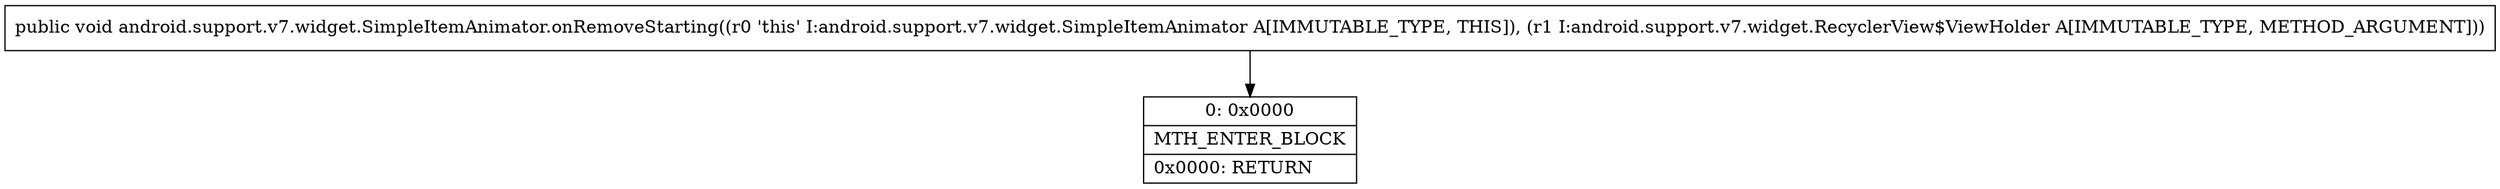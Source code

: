 digraph "CFG forandroid.support.v7.widget.SimpleItemAnimator.onRemoveStarting(Landroid\/support\/v7\/widget\/RecyclerView$ViewHolder;)V" {
Node_0 [shape=record,label="{0\:\ 0x0000|MTH_ENTER_BLOCK\l|0x0000: RETURN   \l}"];
MethodNode[shape=record,label="{public void android.support.v7.widget.SimpleItemAnimator.onRemoveStarting((r0 'this' I:android.support.v7.widget.SimpleItemAnimator A[IMMUTABLE_TYPE, THIS]), (r1 I:android.support.v7.widget.RecyclerView$ViewHolder A[IMMUTABLE_TYPE, METHOD_ARGUMENT])) }"];
MethodNode -> Node_0;
}

